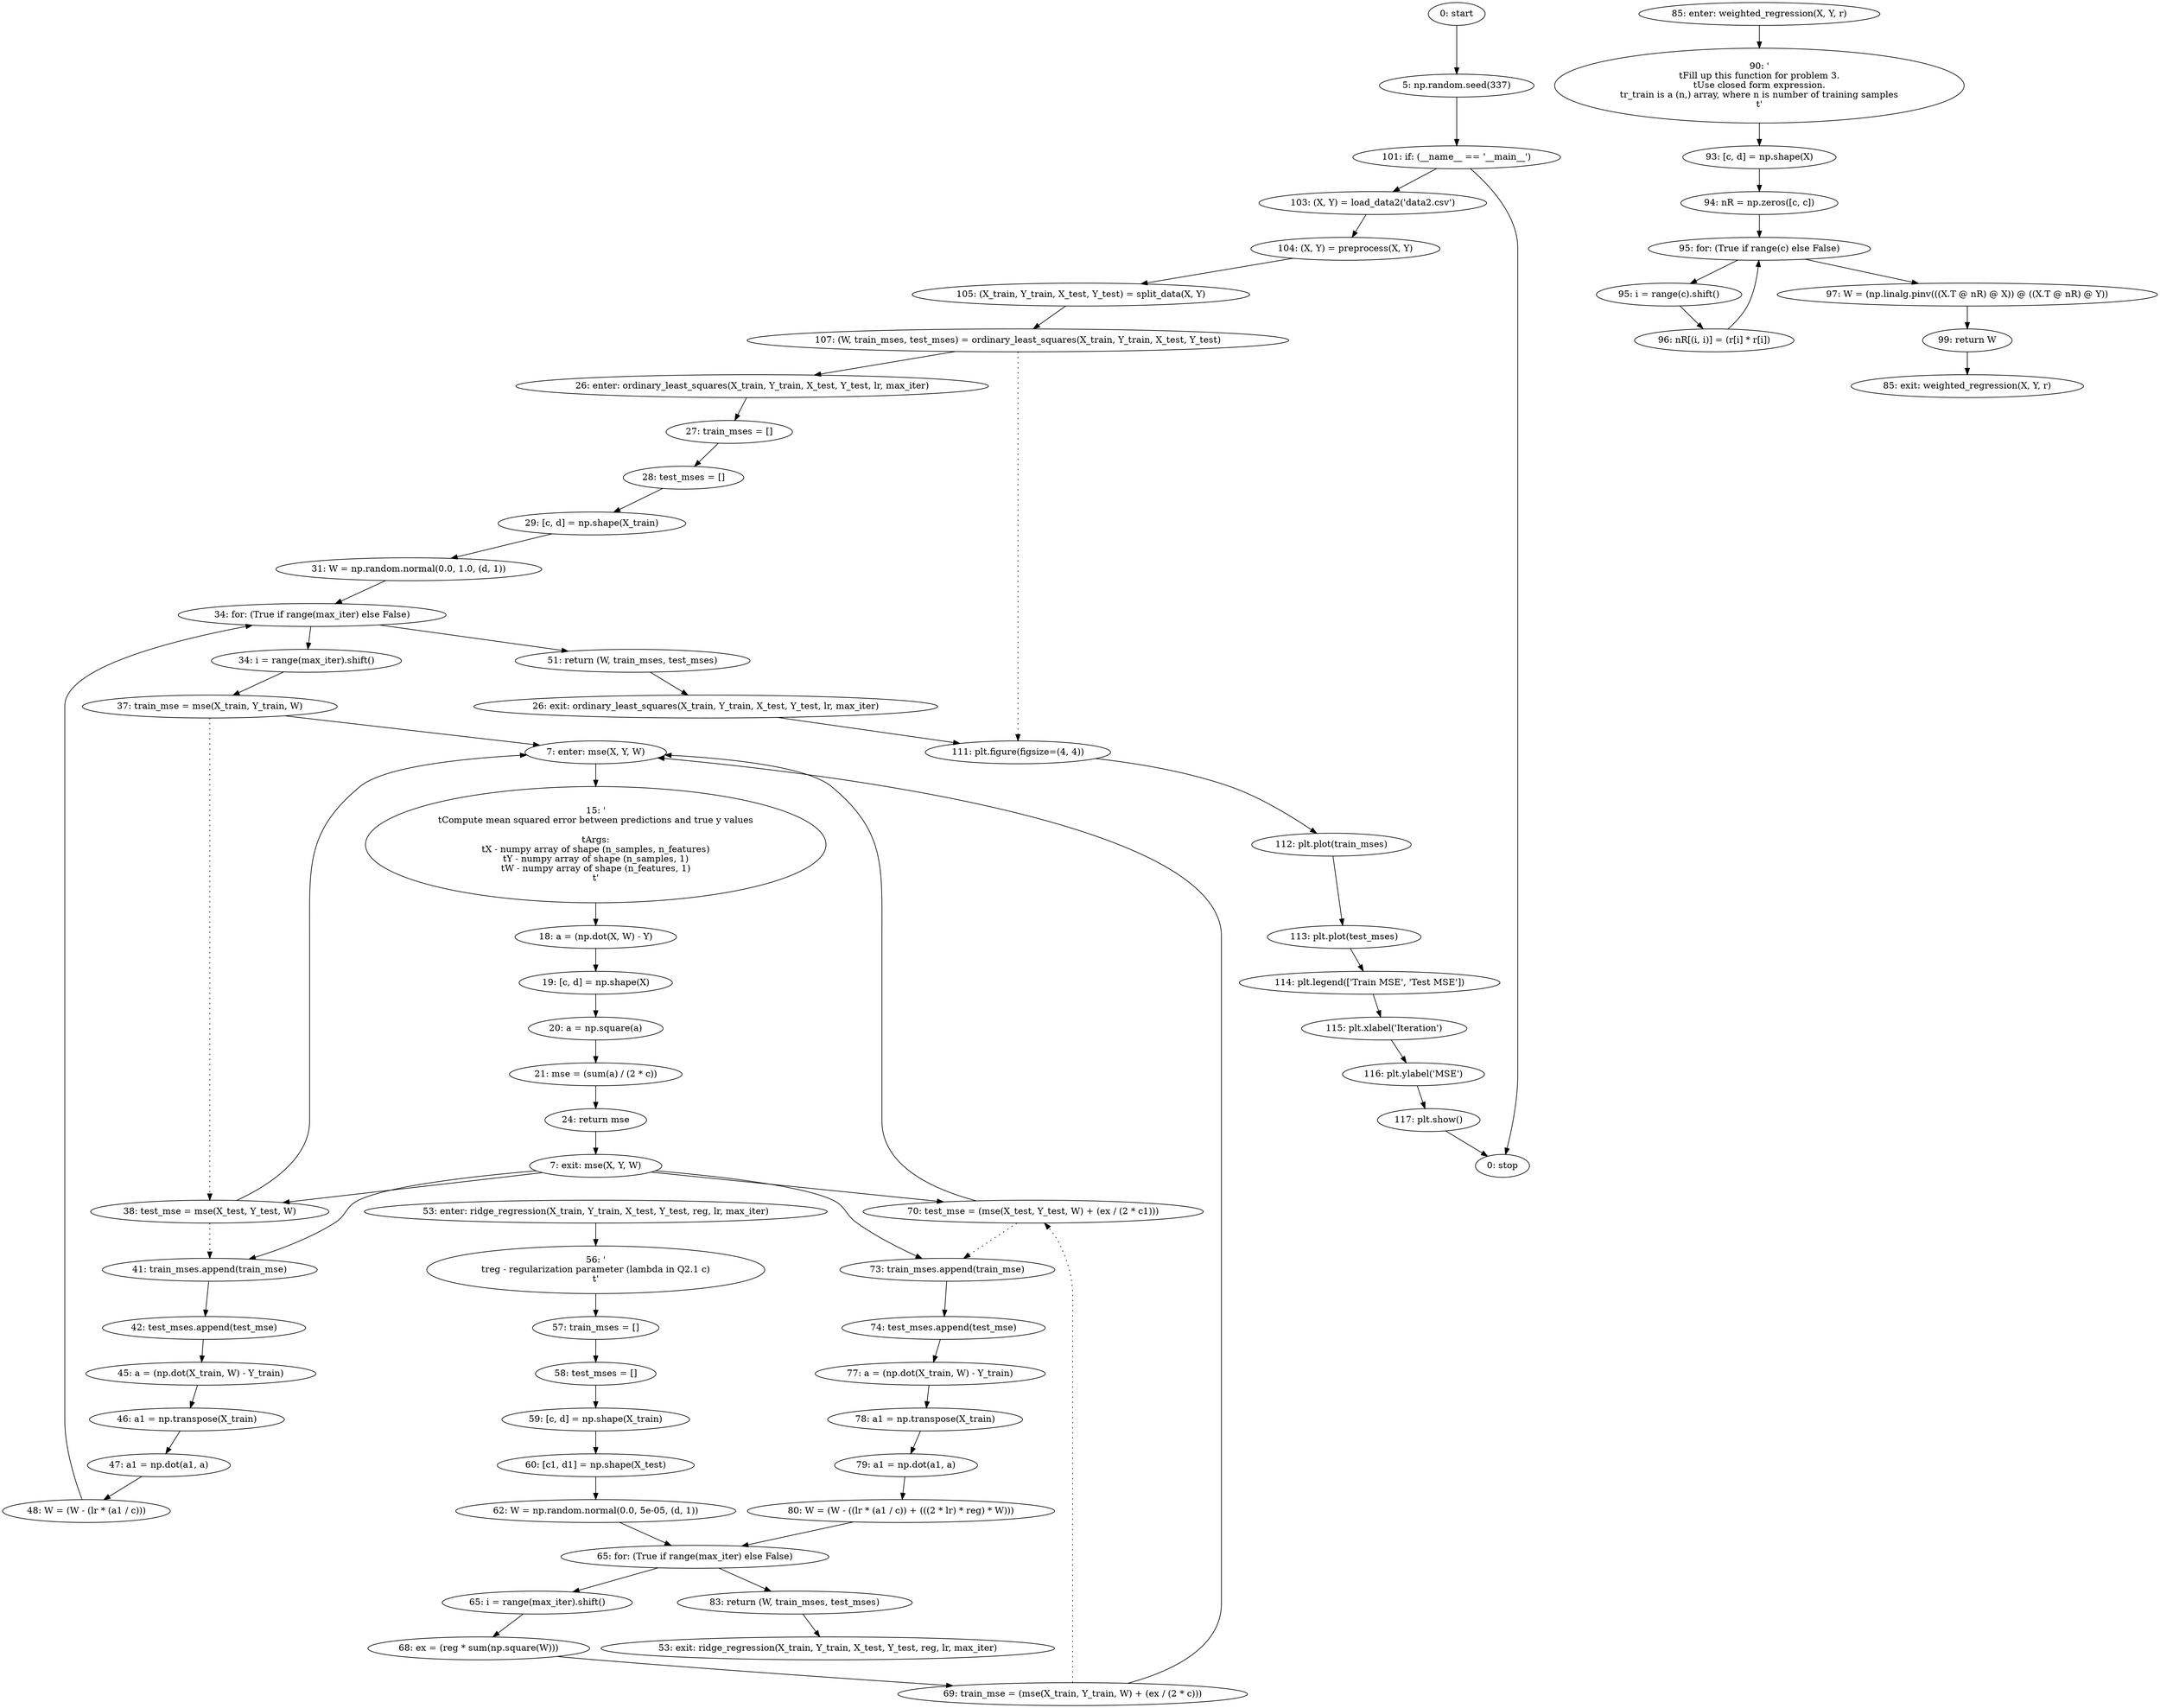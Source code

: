 strict digraph "" {
	node [label="\N"];
	0	 [label="0: start"];
	1	 [label="5: np.random.seed(337)"];
	0 -> 1;
	57	 [label="101: if: (__name__ == '__main__')"];
	1 -> 57;
	58	 [label="103: (X, Y) = load_data2('data2.csv')"];
	57 -> 58;
	69	 [label="0: stop"];
	57 -> 69;
	2	 [label="7: enter: mse(X, Y, W)"];
	4	 [label="15: '\n\tCompute mean squared error between predictions and true y values\n\n\tArgs:\n\tX - numpy array of shape (n_samples, n_features)\n\tY \
- numpy array of shape (n_samples, 1)\n\tW - numpy array of shape (n_features, 1)\n\t'"];
	2 -> 4;
	5	 [label="18: a = (np.dot(X, W) - Y)"];
	4 -> 5;
	18	 [label="37: train_mse = mse(X_train, Y_train, W)"];
	18 -> 2;
	19	 [label="38: test_mse = mse(X_test, Y_test, W)"];
	18 -> 19	 [style=dotted,
		weight=100];
	19 -> 2;
	20	 [label="41: train_mses.append(train_mse)"];
	19 -> 20	 [style=dotted,
		weight=100];
	21	 [label="42: test_mses.append(test_mse)"];
	20 -> 21;
	38	 [label="69: train_mse = (mse(X_train, Y_train, W) + (ex / (2 * c)))"];
	38 -> 2;
	39	 [label="70: test_mse = (mse(X_test, Y_test, W) + (ex / (2 * c1)))"];
	38 -> 39	 [style=dotted,
		weight=100];
	39 -> 2;
	40	 [label="73: train_mses.append(train_mse)"];
	39 -> 40	 [style=dotted,
		weight=100];
	41	 [label="74: test_mses.append(test_mse)"];
	40 -> 41;
	3	 [label="7: exit: mse(X, Y, W)"];
	3 -> 19;
	3 -> 20;
	3 -> 39;
	3 -> 40;
	9	 [label="24: return mse"];
	9 -> 3;
	6	 [label="19: [c, d] = np.shape(X)"];
	5 -> 6;
	7	 [label="20: a = np.square(a)"];
	6 -> 7;
	8	 [label="21: mse = (sum(a) / (2 * c))"];
	7 -> 8;
	8 -> 9;
	10	 [label="26: enter: ordinary_least_squares(X_train, Y_train, X_test, Y_test, lr, max_iter)"];
	12	 [label="27: train_mses = []"];
	10 -> 12;
	13	 [label="28: test_mses = []"];
	12 -> 13;
	61	 [label="107: (W, train_mses, test_mses) = ordinary_least_squares(X_train, Y_train, X_test, Y_test)"];
	61 -> 10;
	62	 [label="111: plt.figure(figsize=(4, 4))"];
	61 -> 62	 [style=dotted,
		weight=100];
	63	 [label="112: plt.plot(train_mses)"];
	62 -> 63;
	11	 [label="26: exit: ordinary_least_squares(X_train, Y_train, X_test, Y_test, lr, max_iter)"];
	11 -> 62;
	26	 [label="51: return (W, train_mses, test_mses)"];
	26 -> 11;
	14	 [label="29: [c, d] = np.shape(X_train)"];
	13 -> 14;
	15	 [label="31: W = np.random.normal(0.0, 1.0, (d, 1))"];
	14 -> 15;
	16	 [label="34: for: (True if range(max_iter) else False)"];
	15 -> 16;
	16 -> 26;
	17	 [label="34: i = range(max_iter).shift()"];
	16 -> 17;
	17 -> 18;
	25	 [label="48: W = (W - (lr * (a1 / c)))"];
	25 -> 16;
	22	 [label="45: a = (np.dot(X_train, W) - Y_train)"];
	21 -> 22;
	23	 [label="46: a1 = np.transpose(X_train)"];
	22 -> 23;
	24	 [label="47: a1 = np.dot(a1, a)"];
	23 -> 24;
	24 -> 25;
	27	 [label="53: enter: ridge_regression(X_train, Y_train, X_test, Y_test, reg, lr, max_iter)"];
	29	 [label="56: '\n\treg - regularization parameter (lambda in Q2.1 c)\n\t'"];
	27 -> 29;
	30	 [label="57: train_mses = []"];
	29 -> 30;
	28	 [label="53: exit: ridge_regression(X_train, Y_train, X_test, Y_test, reg, lr, max_iter)"];
	46	 [label="83: return (W, train_mses, test_mses)"];
	46 -> 28;
	31	 [label="58: test_mses = []"];
	30 -> 31;
	32	 [label="59: [c, d] = np.shape(X_train)"];
	31 -> 32;
	33	 [label="60: [c1, d1] = np.shape(X_test)"];
	32 -> 33;
	34	 [label="62: W = np.random.normal(0.0, 5e-05, (d, 1))"];
	33 -> 34;
	35	 [label="65: for: (True if range(max_iter) else False)"];
	34 -> 35;
	35 -> 46;
	36	 [label="65: i = range(max_iter).shift()"];
	35 -> 36;
	37	 [label="68: ex = (reg * sum(np.square(W)))"];
	36 -> 37;
	45	 [label="80: W = (W - ((lr * (a1 / c)) + (((2 * lr) * reg) * W)))"];
	45 -> 35;
	37 -> 38;
	42	 [label="77: a = (np.dot(X_train, W) - Y_train)"];
	41 -> 42;
	43	 [label="78: a1 = np.transpose(X_train)"];
	42 -> 43;
	44	 [label="79: a1 = np.dot(a1, a)"];
	43 -> 44;
	44 -> 45;
	47	 [label="85: enter: weighted_regression(X, Y, r)"];
	49	 [label="90: '\n\tFill up this function for problem 3.\n\tUse closed form expression.\n\tr_train is a (n,) array, where n is number of training \
samples\n\t'"];
	47 -> 49;
	50	 [label="93: [c, d] = np.shape(X)"];
	49 -> 50;
	48	 [label="85: exit: weighted_regression(X, Y, r)"];
	56	 [label="99: return W"];
	56 -> 48;
	51	 [label="94: nR = np.zeros([c, c])"];
	50 -> 51;
	52	 [label="95: for: (True if range(c) else False)"];
	51 -> 52;
	53	 [label="95: i = range(c).shift()"];
	52 -> 53;
	55	 [label="97: W = (np.linalg.pinv(((X.T @ nR) @ X)) @ ((X.T @ nR) @ Y))"];
	52 -> 55;
	54	 [label="96: nR[(i, i)] = (r[i] * r[i])"];
	53 -> 54;
	55 -> 56;
	54 -> 52;
	59	 [label="104: (X, Y) = preprocess(X, Y)"];
	58 -> 59;
	60	 [label="105: (X_train, Y_train, X_test, Y_test) = split_data(X, Y)"];
	59 -> 60;
	60 -> 61;
	64	 [label="113: plt.plot(test_mses)"];
	63 -> 64;
	65	 [label="114: plt.legend(['Train MSE', 'Test MSE'])"];
	64 -> 65;
	66	 [label="115: plt.xlabel('Iteration')"];
	65 -> 66;
	67	 [label="116: plt.ylabel('MSE')"];
	66 -> 67;
	68	 [label="117: plt.show()"];
	67 -> 68;
	68 -> 69;
}

